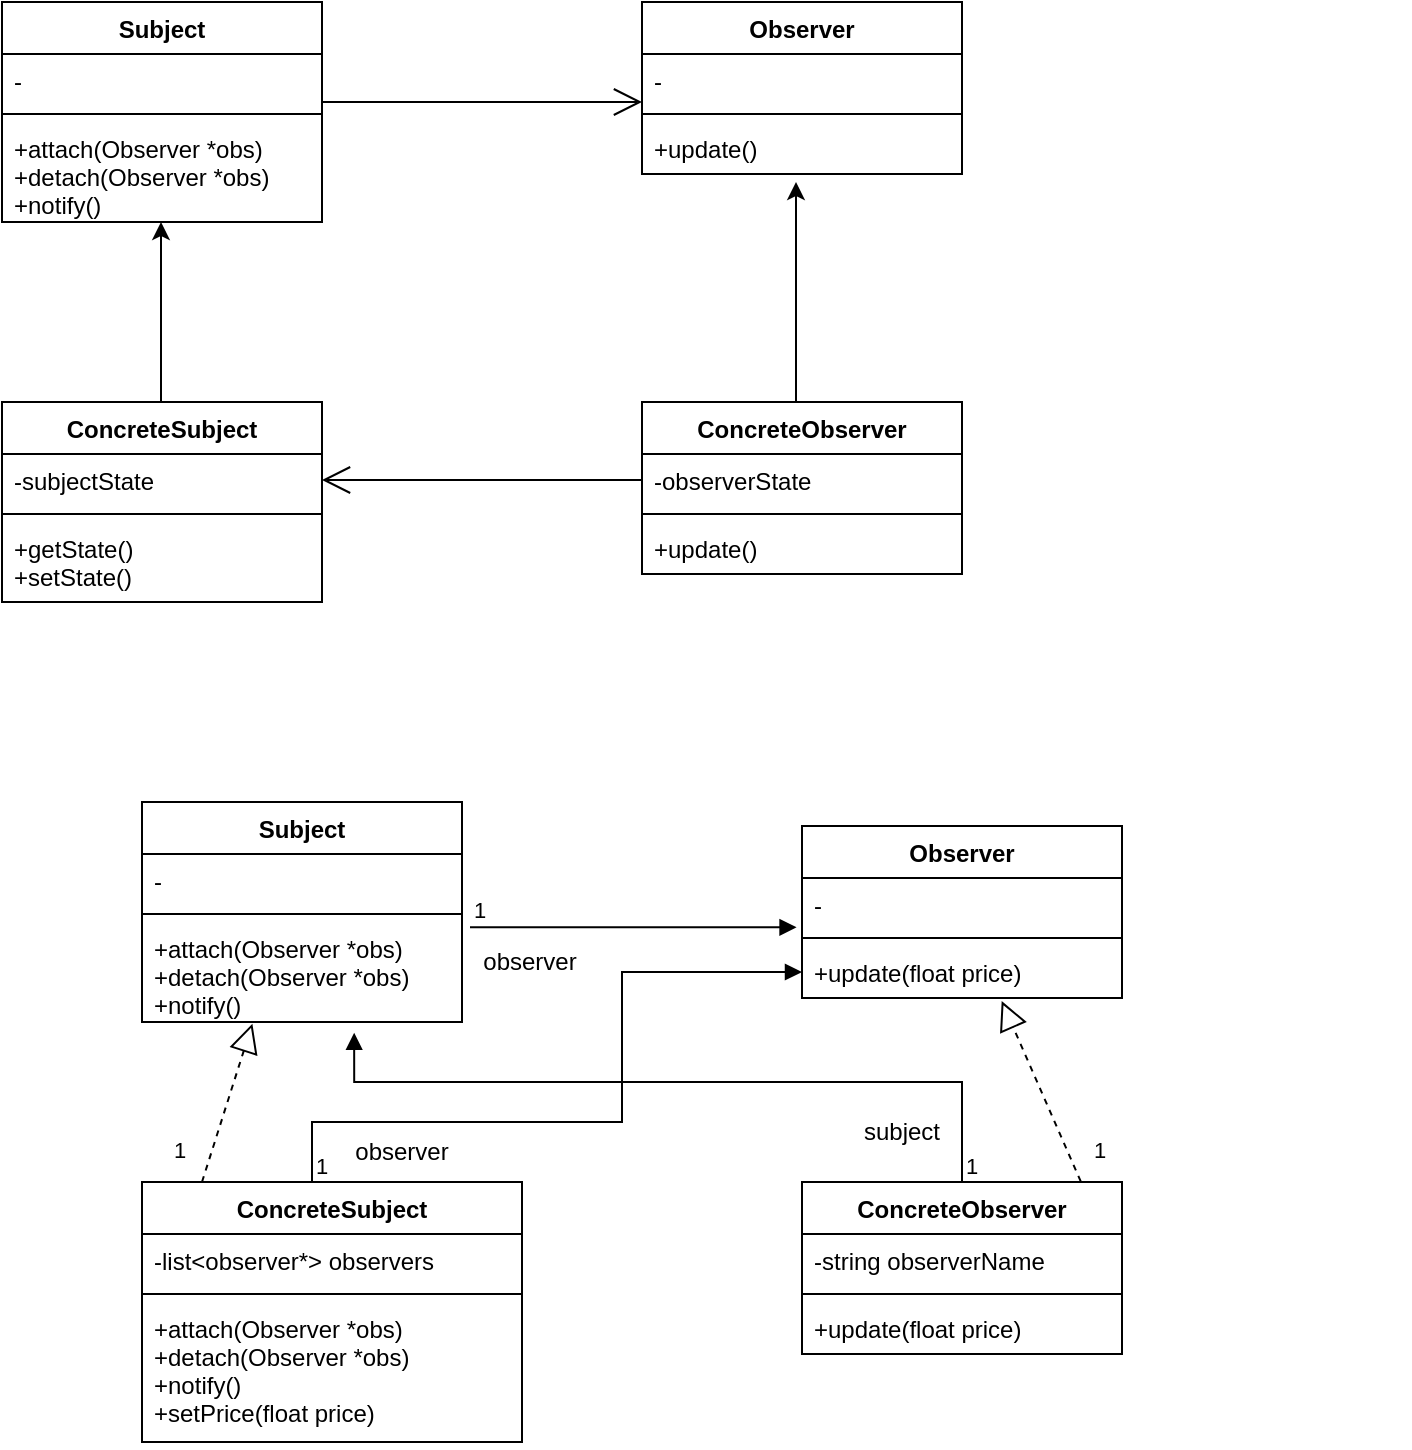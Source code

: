 <mxfile version="16.1.0" type="github">
  <diagram id="aVZm5cUk2s4T7HYxCkkS" name="Page-1">
    <mxGraphModel dx="626" dy="349" grid="1" gridSize="10" guides="1" tooltips="1" connect="1" arrows="1" fold="1" page="1" pageScale="1" pageWidth="827" pageHeight="1169" math="0" shadow="0">
      <root>
        <mxCell id="0" />
        <mxCell id="1" parent="0" />
        <mxCell id="i2juAloO8C-h_MIuvayo-6" value="Subject" style="swimlane;fontStyle=1;align=center;verticalAlign=top;childLayout=stackLayout;horizontal=1;startSize=26;horizontalStack=0;resizeParent=1;resizeParentMax=0;resizeLast=0;collapsible=1;marginBottom=0;" vertex="1" parent="1">
          <mxGeometry x="120" y="120" width="160" height="110" as="geometry" />
        </mxCell>
        <mxCell id="i2juAloO8C-h_MIuvayo-7" value="-" style="text;strokeColor=none;fillColor=none;align=left;verticalAlign=top;spacingLeft=4;spacingRight=4;overflow=hidden;rotatable=0;points=[[0,0.5],[1,0.5]];portConstraint=eastwest;" vertex="1" parent="i2juAloO8C-h_MIuvayo-6">
          <mxGeometry y="26" width="160" height="26" as="geometry" />
        </mxCell>
        <mxCell id="i2juAloO8C-h_MIuvayo-8" value="" style="line;strokeWidth=1;fillColor=none;align=left;verticalAlign=middle;spacingTop=-1;spacingLeft=3;spacingRight=3;rotatable=0;labelPosition=right;points=[];portConstraint=eastwest;" vertex="1" parent="i2juAloO8C-h_MIuvayo-6">
          <mxGeometry y="52" width="160" height="8" as="geometry" />
        </mxCell>
        <mxCell id="i2juAloO8C-h_MIuvayo-9" value="+attach(Observer *obs)&#xa;+detach(Observer *obs)&#xa;+notify()" style="text;strokeColor=none;fillColor=none;align=left;verticalAlign=top;spacingLeft=4;spacingRight=4;overflow=hidden;rotatable=0;points=[[0,0.5],[1,0.5]];portConstraint=eastwest;" vertex="1" parent="i2juAloO8C-h_MIuvayo-6">
          <mxGeometry y="60" width="160" height="50" as="geometry" />
        </mxCell>
        <mxCell id="i2juAloO8C-h_MIuvayo-10" value="Observer" style="swimlane;fontStyle=1;align=center;verticalAlign=top;childLayout=stackLayout;horizontal=1;startSize=26;horizontalStack=0;resizeParent=1;resizeParentMax=0;resizeLast=0;collapsible=1;marginBottom=0;" vertex="1" parent="1">
          <mxGeometry x="440" y="120" width="160" height="86" as="geometry" />
        </mxCell>
        <mxCell id="i2juAloO8C-h_MIuvayo-11" value="-" style="text;strokeColor=none;fillColor=none;align=left;verticalAlign=top;spacingLeft=4;spacingRight=4;overflow=hidden;rotatable=0;points=[[0,0.5],[1,0.5]];portConstraint=eastwest;" vertex="1" parent="i2juAloO8C-h_MIuvayo-10">
          <mxGeometry y="26" width="160" height="26" as="geometry" />
        </mxCell>
        <mxCell id="i2juAloO8C-h_MIuvayo-12" value="" style="line;strokeWidth=1;fillColor=none;align=left;verticalAlign=middle;spacingTop=-1;spacingLeft=3;spacingRight=3;rotatable=0;labelPosition=right;points=[];portConstraint=eastwest;" vertex="1" parent="i2juAloO8C-h_MIuvayo-10">
          <mxGeometry y="52" width="160" height="8" as="geometry" />
        </mxCell>
        <mxCell id="i2juAloO8C-h_MIuvayo-13" value="+update()" style="text;strokeColor=none;fillColor=none;align=left;verticalAlign=top;spacingLeft=4;spacingRight=4;overflow=hidden;rotatable=0;points=[[0,0.5],[1,0.5]];portConstraint=eastwest;" vertex="1" parent="i2juAloO8C-h_MIuvayo-10">
          <mxGeometry y="60" width="160" height="26" as="geometry" />
        </mxCell>
        <mxCell id="i2juAloO8C-h_MIuvayo-14" value="ConcreteObserver" style="swimlane;fontStyle=1;align=center;verticalAlign=top;childLayout=stackLayout;horizontal=1;startSize=26;horizontalStack=0;resizeParent=1;resizeParentMax=0;resizeLast=0;collapsible=1;marginBottom=0;" vertex="1" parent="1">
          <mxGeometry x="440" y="320" width="160" height="86" as="geometry" />
        </mxCell>
        <mxCell id="i2juAloO8C-h_MIuvayo-15" value="-observerState" style="text;strokeColor=none;fillColor=none;align=left;verticalAlign=top;spacingLeft=4;spacingRight=4;overflow=hidden;rotatable=0;points=[[0,0.5],[1,0.5]];portConstraint=eastwest;" vertex="1" parent="i2juAloO8C-h_MIuvayo-14">
          <mxGeometry y="26" width="160" height="26" as="geometry" />
        </mxCell>
        <mxCell id="i2juAloO8C-h_MIuvayo-16" value="" style="line;strokeWidth=1;fillColor=none;align=left;verticalAlign=middle;spacingTop=-1;spacingLeft=3;spacingRight=3;rotatable=0;labelPosition=right;points=[];portConstraint=eastwest;" vertex="1" parent="i2juAloO8C-h_MIuvayo-14">
          <mxGeometry y="52" width="160" height="8" as="geometry" />
        </mxCell>
        <mxCell id="i2juAloO8C-h_MIuvayo-17" value="+update()" style="text;strokeColor=none;fillColor=none;align=left;verticalAlign=top;spacingLeft=4;spacingRight=4;overflow=hidden;rotatable=0;points=[[0,0.5],[1,0.5]];portConstraint=eastwest;" vertex="1" parent="i2juAloO8C-h_MIuvayo-14">
          <mxGeometry y="60" width="160" height="26" as="geometry" />
        </mxCell>
        <mxCell id="i2juAloO8C-h_MIuvayo-18" value="ConcreteSubject" style="swimlane;fontStyle=1;align=center;verticalAlign=top;childLayout=stackLayout;horizontal=1;startSize=26;horizontalStack=0;resizeParent=1;resizeParentMax=0;resizeLast=0;collapsible=1;marginBottom=0;" vertex="1" parent="1">
          <mxGeometry x="120" y="320" width="160" height="100" as="geometry" />
        </mxCell>
        <mxCell id="i2juAloO8C-h_MIuvayo-19" value="-subjectState" style="text;strokeColor=none;fillColor=none;align=left;verticalAlign=top;spacingLeft=4;spacingRight=4;overflow=hidden;rotatable=0;points=[[0,0.5],[1,0.5]];portConstraint=eastwest;" vertex="1" parent="i2juAloO8C-h_MIuvayo-18">
          <mxGeometry y="26" width="160" height="26" as="geometry" />
        </mxCell>
        <mxCell id="i2juAloO8C-h_MIuvayo-20" value="" style="line;strokeWidth=1;fillColor=none;align=left;verticalAlign=middle;spacingTop=-1;spacingLeft=3;spacingRight=3;rotatable=0;labelPosition=right;points=[];portConstraint=eastwest;" vertex="1" parent="i2juAloO8C-h_MIuvayo-18">
          <mxGeometry y="52" width="160" height="8" as="geometry" />
        </mxCell>
        <mxCell id="i2juAloO8C-h_MIuvayo-21" value="+getState()&#xa;+setState()" style="text;strokeColor=none;fillColor=none;align=left;verticalAlign=top;spacingLeft=4;spacingRight=4;overflow=hidden;rotatable=0;points=[[0,0.5],[1,0.5]];portConstraint=eastwest;" vertex="1" parent="i2juAloO8C-h_MIuvayo-18">
          <mxGeometry y="60" width="160" height="40" as="geometry" />
        </mxCell>
        <mxCell id="i2juAloO8C-h_MIuvayo-31" value="" style="endArrow=open;endFill=1;endSize=12;html=1;rounded=0;" edge="1" parent="1">
          <mxGeometry width="160" relative="1" as="geometry">
            <mxPoint x="280" y="170" as="sourcePoint" />
            <mxPoint x="440" y="170" as="targetPoint" />
          </mxGeometry>
        </mxCell>
        <mxCell id="i2juAloO8C-h_MIuvayo-32" value="" style="endArrow=open;endFill=1;endSize=12;html=1;rounded=0;exitX=0;exitY=0.5;exitDx=0;exitDy=0;" edge="1" parent="1" source="i2juAloO8C-h_MIuvayo-15" target="i2juAloO8C-h_MIuvayo-19">
          <mxGeometry width="160" relative="1" as="geometry">
            <mxPoint x="320" y="360" as="sourcePoint" />
            <mxPoint x="480" y="360" as="targetPoint" />
          </mxGeometry>
        </mxCell>
        <mxCell id="i2juAloO8C-h_MIuvayo-33" value="" style="endArrow=classic;html=1;rounded=0;" edge="1" parent="1">
          <mxGeometry width="50" height="50" relative="1" as="geometry">
            <mxPoint x="517" y="320" as="sourcePoint" />
            <mxPoint x="517" y="210" as="targetPoint" />
          </mxGeometry>
        </mxCell>
        <mxCell id="i2juAloO8C-h_MIuvayo-34" value="" style="endArrow=classic;html=1;rounded=0;" edge="1" parent="1">
          <mxGeometry width="50" height="50" relative="1" as="geometry">
            <mxPoint x="199.5" y="320" as="sourcePoint" />
            <mxPoint x="199.5" y="230" as="targetPoint" />
          </mxGeometry>
        </mxCell>
        <mxCell id="i2juAloO8C-h_MIuvayo-55" value="ConcreteSubject" style="swimlane;fontStyle=1;align=center;verticalAlign=top;childLayout=stackLayout;horizontal=1;startSize=26;horizontalStack=0;resizeParent=1;resizeParentMax=0;resizeLast=0;collapsible=1;marginBottom=0;" vertex="1" parent="1">
          <mxGeometry x="190" y="710" width="190" height="130" as="geometry" />
        </mxCell>
        <mxCell id="i2juAloO8C-h_MIuvayo-56" value="-list&lt;observer*&gt; observers" style="text;strokeColor=none;fillColor=none;align=left;verticalAlign=top;spacingLeft=4;spacingRight=4;overflow=hidden;rotatable=0;points=[[0,0.5],[1,0.5]];portConstraint=eastwest;" vertex="1" parent="i2juAloO8C-h_MIuvayo-55">
          <mxGeometry y="26" width="190" height="26" as="geometry" />
        </mxCell>
        <mxCell id="i2juAloO8C-h_MIuvayo-57" value="" style="line;strokeWidth=1;fillColor=none;align=left;verticalAlign=middle;spacingTop=-1;spacingLeft=3;spacingRight=3;rotatable=0;labelPosition=right;points=[];portConstraint=eastwest;" vertex="1" parent="i2juAloO8C-h_MIuvayo-55">
          <mxGeometry y="52" width="190" height="8" as="geometry" />
        </mxCell>
        <mxCell id="i2juAloO8C-h_MIuvayo-58" value="+attach(Observer *obs)&#xa;+detach(Observer *obs)&#xa;+notify()&#xa;+setPrice(float price)" style="text;strokeColor=none;fillColor=none;align=left;verticalAlign=top;spacingLeft=4;spacingRight=4;overflow=hidden;rotatable=0;points=[[0,0.5],[1,0.5]];portConstraint=eastwest;" vertex="1" parent="i2juAloO8C-h_MIuvayo-55">
          <mxGeometry y="60" width="190" height="70" as="geometry" />
        </mxCell>
        <mxCell id="i2juAloO8C-h_MIuvayo-59" value="Observer" style="swimlane;fontStyle=1;align=center;verticalAlign=top;childLayout=stackLayout;horizontal=1;startSize=26;horizontalStack=0;resizeParent=1;resizeParentMax=0;resizeLast=0;collapsible=1;marginBottom=0;" vertex="1" parent="1">
          <mxGeometry x="520" y="532" width="160" height="86" as="geometry" />
        </mxCell>
        <mxCell id="i2juAloO8C-h_MIuvayo-60" value="-" style="text;strokeColor=none;fillColor=none;align=left;verticalAlign=top;spacingLeft=4;spacingRight=4;overflow=hidden;rotatable=0;points=[[0,0.5],[1,0.5]];portConstraint=eastwest;" vertex="1" parent="i2juAloO8C-h_MIuvayo-59">
          <mxGeometry y="26" width="160" height="26" as="geometry" />
        </mxCell>
        <mxCell id="i2juAloO8C-h_MIuvayo-61" value="" style="line;strokeWidth=1;fillColor=none;align=left;verticalAlign=middle;spacingTop=-1;spacingLeft=3;spacingRight=3;rotatable=0;labelPosition=right;points=[];portConstraint=eastwest;" vertex="1" parent="i2juAloO8C-h_MIuvayo-59">
          <mxGeometry y="52" width="160" height="8" as="geometry" />
        </mxCell>
        <mxCell id="i2juAloO8C-h_MIuvayo-62" value="+update(float price)" style="text;strokeColor=none;fillColor=none;align=left;verticalAlign=top;spacingLeft=4;spacingRight=4;overflow=hidden;rotatable=0;points=[[0,0.5],[1,0.5]];portConstraint=eastwest;" vertex="1" parent="i2juAloO8C-h_MIuvayo-59">
          <mxGeometry y="60" width="160" height="26" as="geometry" />
        </mxCell>
        <mxCell id="i2juAloO8C-h_MIuvayo-63" value="ConcreteObserver" style="swimlane;fontStyle=1;align=center;verticalAlign=top;childLayout=stackLayout;horizontal=1;startSize=26;horizontalStack=0;resizeParent=1;resizeParentMax=0;resizeLast=0;collapsible=1;marginBottom=0;" vertex="1" parent="1">
          <mxGeometry x="520" y="710" width="160" height="86" as="geometry" />
        </mxCell>
        <mxCell id="i2juAloO8C-h_MIuvayo-64" value="-string observerName" style="text;strokeColor=none;fillColor=none;align=left;verticalAlign=top;spacingLeft=4;spacingRight=4;overflow=hidden;rotatable=0;points=[[0,0.5],[1,0.5]];portConstraint=eastwest;" vertex="1" parent="i2juAloO8C-h_MIuvayo-63">
          <mxGeometry y="26" width="160" height="26" as="geometry" />
        </mxCell>
        <mxCell id="i2juAloO8C-h_MIuvayo-65" value="" style="line;strokeWidth=1;fillColor=none;align=left;verticalAlign=middle;spacingTop=-1;spacingLeft=3;spacingRight=3;rotatable=0;labelPosition=right;points=[];portConstraint=eastwest;" vertex="1" parent="i2juAloO8C-h_MIuvayo-63">
          <mxGeometry y="52" width="160" height="8" as="geometry" />
        </mxCell>
        <mxCell id="i2juAloO8C-h_MIuvayo-66" value="+update(float price)" style="text;strokeColor=none;fillColor=none;align=left;verticalAlign=top;spacingLeft=4;spacingRight=4;overflow=hidden;rotatable=0;points=[[0,0.5],[1,0.5]];portConstraint=eastwest;" vertex="1" parent="i2juAloO8C-h_MIuvayo-63">
          <mxGeometry y="60" width="160" height="26" as="geometry" />
        </mxCell>
        <mxCell id="i2juAloO8C-h_MIuvayo-67" value="Subject" style="swimlane;fontStyle=1;align=center;verticalAlign=top;childLayout=stackLayout;horizontal=1;startSize=26;horizontalStack=0;resizeParent=1;resizeParentMax=0;resizeLast=0;collapsible=1;marginBottom=0;" vertex="1" parent="1">
          <mxGeometry x="190" y="520" width="160" height="110" as="geometry" />
        </mxCell>
        <mxCell id="i2juAloO8C-h_MIuvayo-68" value="-" style="text;strokeColor=none;fillColor=none;align=left;verticalAlign=top;spacingLeft=4;spacingRight=4;overflow=hidden;rotatable=0;points=[[0,0.5],[1,0.5]];portConstraint=eastwest;" vertex="1" parent="i2juAloO8C-h_MIuvayo-67">
          <mxGeometry y="26" width="160" height="26" as="geometry" />
        </mxCell>
        <mxCell id="i2juAloO8C-h_MIuvayo-69" value="" style="line;strokeWidth=1;fillColor=none;align=left;verticalAlign=middle;spacingTop=-1;spacingLeft=3;spacingRight=3;rotatable=0;labelPosition=right;points=[];portConstraint=eastwest;" vertex="1" parent="i2juAloO8C-h_MIuvayo-67">
          <mxGeometry y="52" width="160" height="8" as="geometry" />
        </mxCell>
        <mxCell id="i2juAloO8C-h_MIuvayo-70" value="+attach(Observer *obs)&#xa;+detach(Observer *obs)&#xa;+notify()" style="text;strokeColor=none;fillColor=none;align=left;verticalAlign=top;spacingLeft=4;spacingRight=4;overflow=hidden;rotatable=0;points=[[0,0.5],[1,0.5]];portConstraint=eastwest;" vertex="1" parent="i2juAloO8C-h_MIuvayo-67">
          <mxGeometry y="60" width="160" height="50" as="geometry" />
        </mxCell>
        <mxCell id="i2juAloO8C-h_MIuvayo-78" value="" style="endArrow=block;endFill=1;html=1;edgeStyle=orthogonalEdgeStyle;align=left;verticalAlign=top;rounded=0;exitX=1.025;exitY=0.053;exitDx=0;exitDy=0;exitPerimeter=0;entryX=-0.017;entryY=0.949;entryDx=0;entryDy=0;entryPerimeter=0;" edge="1" parent="1" source="i2juAloO8C-h_MIuvayo-70" target="i2juAloO8C-h_MIuvayo-60">
          <mxGeometry x="-0.559" y="-117" relative="1" as="geometry">
            <mxPoint x="360" y="660" as="sourcePoint" />
            <mxPoint x="520" y="660" as="targetPoint" />
            <mxPoint as="offset" />
          </mxGeometry>
        </mxCell>
        <mxCell id="i2juAloO8C-h_MIuvayo-79" value="1" style="edgeLabel;resizable=0;html=1;align=left;verticalAlign=bottom;" connectable="0" vertex="1" parent="i2juAloO8C-h_MIuvayo-78">
          <mxGeometry x="-1" relative="1" as="geometry" />
        </mxCell>
        <mxCell id="i2juAloO8C-h_MIuvayo-88" value="" style="endArrow=block;endFill=1;html=1;edgeStyle=orthogonalEdgeStyle;align=left;verticalAlign=top;rounded=0;entryX=0;entryY=0.5;entryDx=0;entryDy=0;" edge="1" parent="1" target="i2juAloO8C-h_MIuvayo-62">
          <mxGeometry x="-0.028" y="-20" relative="1" as="geometry">
            <mxPoint x="275" y="710" as="sourcePoint" />
            <mxPoint x="510" y="700" as="targetPoint" />
            <Array as="points">
              <mxPoint x="275" y="710" />
              <mxPoint x="275" y="680" />
              <mxPoint x="430" y="680" />
              <mxPoint x="430" y="605" />
            </Array>
            <mxPoint as="offset" />
          </mxGeometry>
        </mxCell>
        <mxCell id="i2juAloO8C-h_MIuvayo-89" value="1" style="edgeLabel;resizable=0;html=1;align=left;verticalAlign=bottom;" connectable="0" vertex="1" parent="i2juAloO8C-h_MIuvayo-88">
          <mxGeometry x="-1" relative="1" as="geometry" />
        </mxCell>
        <mxCell id="i2juAloO8C-h_MIuvayo-90" value="observer" style="text;html=1;strokeColor=none;fillColor=none;align=center;verticalAlign=middle;whiteSpace=wrap;rounded=0;" vertex="1" parent="1">
          <mxGeometry x="290" y="680" width="60" height="30" as="geometry" />
        </mxCell>
        <mxCell id="i2juAloO8C-h_MIuvayo-91" value="observer" style="text;html=1;strokeColor=none;fillColor=none;align=center;verticalAlign=middle;whiteSpace=wrap;rounded=0;" vertex="1" parent="1">
          <mxGeometry x="354" y="585" width="60" height="30" as="geometry" />
        </mxCell>
        <mxCell id="i2juAloO8C-h_MIuvayo-93" value="" style="endArrow=block;endFill=1;html=1;edgeStyle=orthogonalEdgeStyle;align=left;verticalAlign=top;rounded=0;exitX=0.5;exitY=0;exitDx=0;exitDy=0;entryX=0.663;entryY=1.107;entryDx=0;entryDy=0;entryPerimeter=0;" edge="1" parent="1" source="i2juAloO8C-h_MIuvayo-63" target="i2juAloO8C-h_MIuvayo-70">
          <mxGeometry x="-1" relative="1" as="geometry">
            <mxPoint x="340" y="660" as="sourcePoint" />
            <mxPoint x="500" y="660" as="targetPoint" />
            <Array as="points">
              <mxPoint x="600" y="660" />
              <mxPoint x="296" y="660" />
            </Array>
          </mxGeometry>
        </mxCell>
        <mxCell id="i2juAloO8C-h_MIuvayo-94" value="1" style="edgeLabel;resizable=0;html=1;align=left;verticalAlign=bottom;" connectable="0" vertex="1" parent="i2juAloO8C-h_MIuvayo-93">
          <mxGeometry x="-1" relative="1" as="geometry" />
        </mxCell>
        <mxCell id="i2juAloO8C-h_MIuvayo-95" value="subject" style="text;html=1;strokeColor=none;fillColor=none;align=center;verticalAlign=middle;whiteSpace=wrap;rounded=0;" vertex="1" parent="1">
          <mxGeometry x="540" y="670" width="60" height="30" as="geometry" />
        </mxCell>
        <mxCell id="i2juAloO8C-h_MIuvayo-98" value="" style="group" vertex="1" connectable="0" parent="1">
          <mxGeometry x="204" y="702.0" width="16" height="8.0" as="geometry" />
        </mxCell>
        <mxCell id="i2juAloO8C-h_MIuvayo-96" value="" style="endArrow=block;dashed=1;endFill=0;endSize=12;html=1;rounded=0;entryX=0.345;entryY=1.017;entryDx=0;entryDy=0;entryPerimeter=0;" edge="1" parent="i2juAloO8C-h_MIuvayo-98" target="i2juAloO8C-h_MIuvayo-70">
          <mxGeometry width="160" relative="1" as="geometry">
            <mxPoint x="16" y="8.0" as="sourcePoint" />
            <mxPoint x="76" y="-22.0" as="targetPoint" />
            <Array as="points">
              <mxPoint x="16" y="8.0" />
            </Array>
          </mxGeometry>
        </mxCell>
        <mxCell id="i2juAloO8C-h_MIuvayo-97" value="1" style="edgeLabel;resizable=0;html=1;align=left;verticalAlign=bottom;" connectable="0" vertex="1" parent="i2juAloO8C-h_MIuvayo-98">
          <mxGeometry x="160" y="-102" as="geometry">
            <mxPoint x="-160" y="102" as="offset" />
          </mxGeometry>
        </mxCell>
        <mxCell id="i2juAloO8C-h_MIuvayo-99" value="" style="group" vertex="1" connectable="0" parent="1">
          <mxGeometry x="664" y="702.0" width="16" height="8.0" as="geometry" />
        </mxCell>
        <mxCell id="i2juAloO8C-h_MIuvayo-101" value="1" style="edgeLabel;resizable=0;html=1;align=left;verticalAlign=bottom;" connectable="0" vertex="1" parent="i2juAloO8C-h_MIuvayo-99">
          <mxGeometry x="160" y="-102" as="geometry">
            <mxPoint x="-160" y="102" as="offset" />
          </mxGeometry>
        </mxCell>
        <mxCell id="i2juAloO8C-h_MIuvayo-100" value="" style="endArrow=block;dashed=1;endFill=0;endSize=12;html=1;rounded=0;entryX=0.624;entryY=1.059;entryDx=0;entryDy=0;entryPerimeter=0;exitX=0.871;exitY=-0.004;exitDx=0;exitDy=0;exitPerimeter=0;" edge="1" parent="1" source="i2juAloO8C-h_MIuvayo-63" target="i2juAloO8C-h_MIuvayo-62">
          <mxGeometry width="160" relative="1" as="geometry">
            <mxPoint x="670" y="734" as="sourcePoint" />
            <mxPoint x="706" y="672" as="targetPoint" />
            <Array as="points" />
          </mxGeometry>
        </mxCell>
      </root>
    </mxGraphModel>
  </diagram>
</mxfile>
